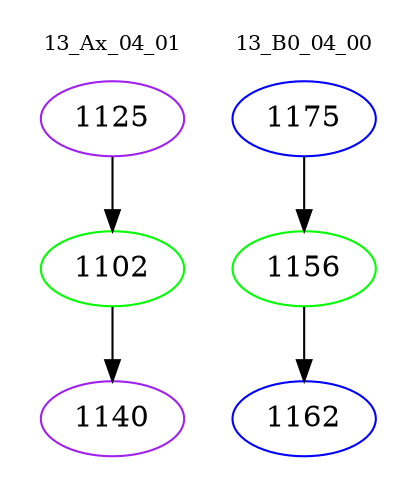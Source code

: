 digraph{
subgraph cluster_0 {
color = white
label = "13_Ax_04_01";
fontsize=10;
T0_1125 [label="1125", color="purple"]
T0_1125 -> T0_1102 [color="black"]
T0_1102 [label="1102", color="green"]
T0_1102 -> T0_1140 [color="black"]
T0_1140 [label="1140", color="purple"]
}
subgraph cluster_1 {
color = white
label = "13_B0_04_00";
fontsize=10;
T1_1175 [label="1175", color="blue"]
T1_1175 -> T1_1156 [color="black"]
T1_1156 [label="1156", color="green"]
T1_1156 -> T1_1162 [color="black"]
T1_1162 [label="1162", color="blue"]
}
}
